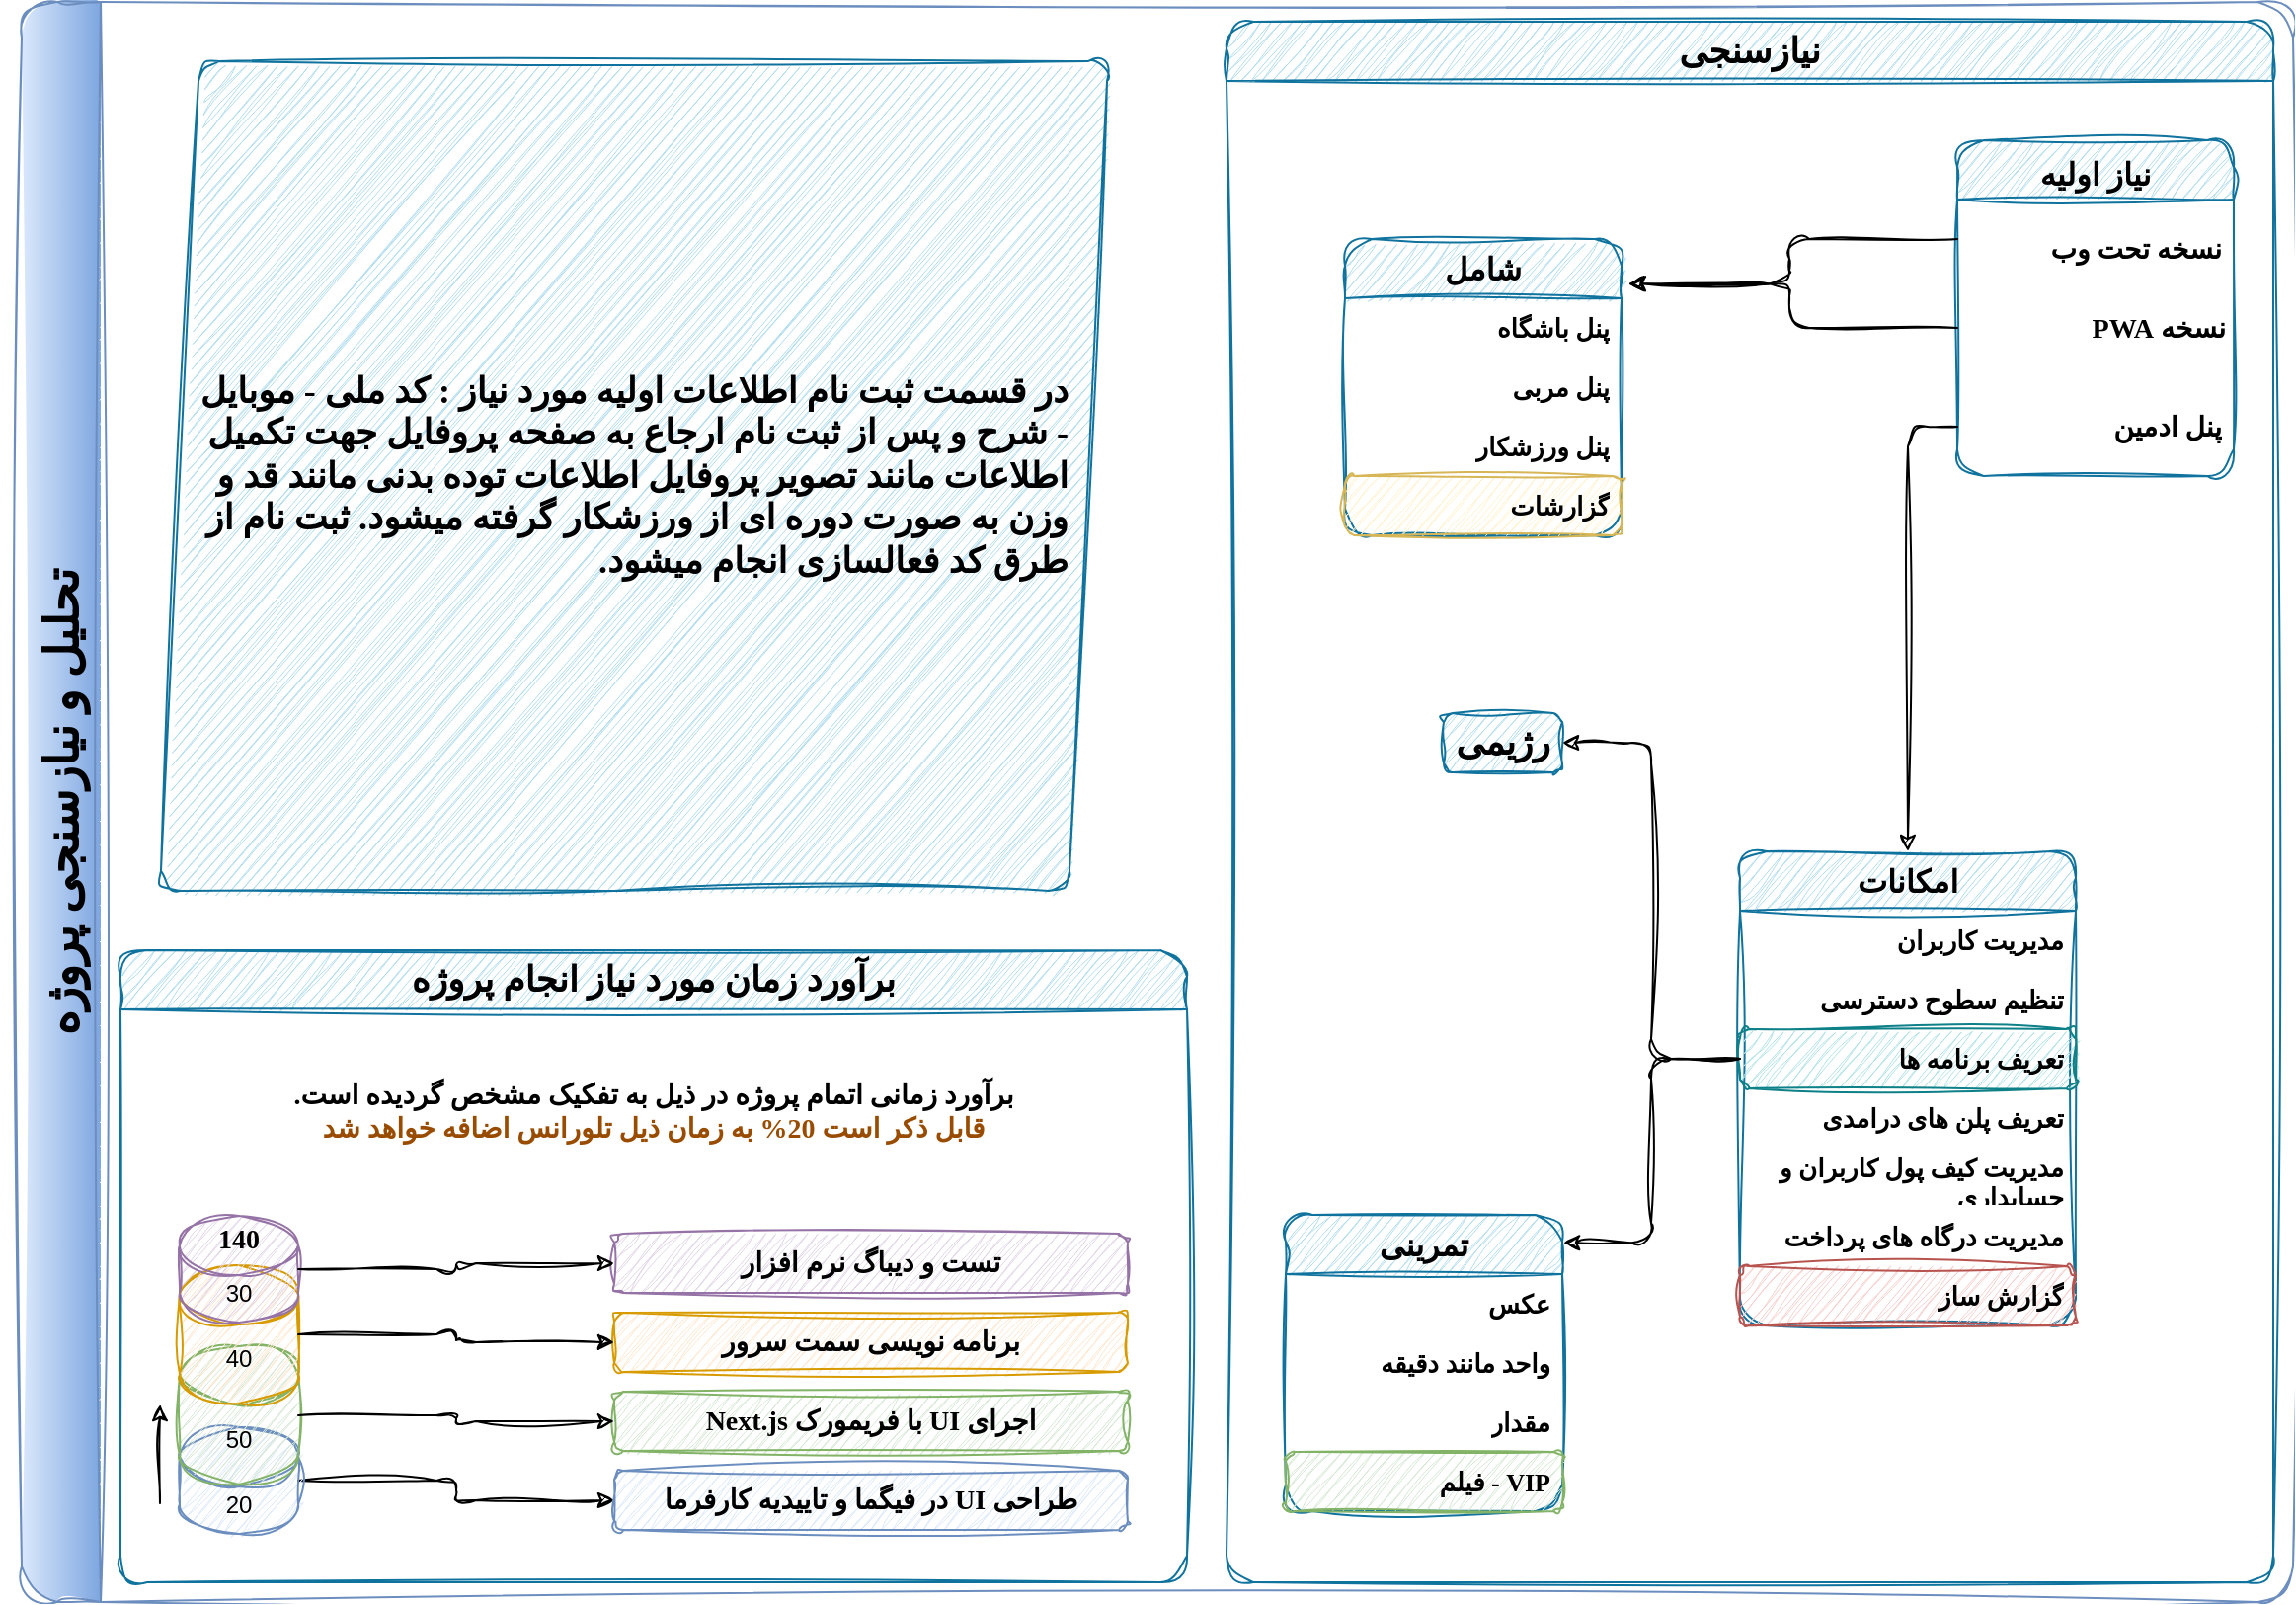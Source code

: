 <mxfile version="22.1.7" type="github">
  <diagram name="Page-1" id="x40oEDqZNqdB3pjof8ZT">
    <mxGraphModel dx="2678" dy="832" grid="1" gridSize="10" guides="1" tooltips="1" connect="1" arrows="1" fold="1" page="1" pageScale="1" pageWidth="1169" pageHeight="827" math="0" shadow="0">
      <root>
        <mxCell id="0" />
        <mxCell id="1" parent="0" />
        <mxCell id="KSszD4i1q3WSwCHh2YaN-1" value="&lt;h1&gt;&lt;font face=&quot;Tahoma&quot;&gt;تحلیل و نیازسنجی پروژه&lt;/font&gt;&lt;/h1&gt;" style="swimlane;horizontal=0;whiteSpace=wrap;html=1;fillColor=#dae8fc;strokeColor=#6c8ebf;gradientColor=#7ea6e0;gradientDirection=east;swimlaneFillColor=#fff;rounded=1;glass=0;shadow=0;startSize=40;sketch=1;curveFitting=1;jiggle=2;" parent="1" vertex="1">
          <mxGeometry x="10" y="10" width="1150" height="810" as="geometry" />
        </mxCell>
        <mxCell id="KSszD4i1q3WSwCHh2YaN-2" value="&lt;h1&gt;&lt;b&gt;&lt;font face=&quot;Tahoma&quot; style=&quot;font-size: 16px;&quot;&gt;نیاز اولیه&lt;/font&gt;&lt;/b&gt;&lt;/h1&gt;" style="swimlane;fontStyle=0;childLayout=stackLayout;horizontal=1;startSize=30;horizontalStack=0;resizeParent=1;resizeParentMax=0;resizeLast=0;collapsible=1;marginBottom=0;whiteSpace=wrap;html=1;rounded=1;shadow=0;swimlaneLine=1;fillColor=#b1ddf0;swimlaneFillColor=default;strokeColor=#10739e;sketch=1;curveFitting=1;jiggle=2;" parent="KSszD4i1q3WSwCHh2YaN-1" vertex="1">
          <mxGeometry x="980" y="70" width="140" height="170" as="geometry" />
        </mxCell>
        <mxCell id="KSszD4i1q3WSwCHh2YaN-3" value="&lt;h3&gt;&lt;font face=&quot;Tahoma&quot;&gt;نسخه تحت وب&lt;/font&gt;&lt;/h3&gt;" style="text;strokeColor=none;fillColor=none;align=right;verticalAlign=middle;spacingLeft=4;spacingRight=4;overflow=hidden;points=[[0,0.5],[1,0.5]];portConstraint=eastwest;rotatable=0;whiteSpace=wrap;html=1;rounded=1;sketch=1;curveFitting=1;jiggle=2;" parent="KSszD4i1q3WSwCHh2YaN-2" vertex="1">
          <mxGeometry y="30" width="140" height="40" as="geometry" />
        </mxCell>
        <mxCell id="KSszD4i1q3WSwCHh2YaN-4" value="&lt;h3&gt;&lt;font face=&quot;Tahoma&quot;&gt;نسخه PWA&lt;/font&gt;&lt;/h3&gt;" style="text;strokeColor=none;fillColor=none;align=left;verticalAlign=middle;spacingLeft=4;spacingRight=4;overflow=hidden;points=[[0,0.5],[1,0.5]];portConstraint=eastwest;rotatable=0;whiteSpace=wrap;html=1;textDirection=rtl;rounded=1;sketch=1;curveFitting=1;jiggle=2;" parent="KSszD4i1q3WSwCHh2YaN-2" vertex="1">
          <mxGeometry y="70" width="140" height="50" as="geometry" />
        </mxCell>
        <mxCell id="KSszD4i1q3WSwCHh2YaN-5" value="&lt;h3&gt;&lt;font face=&quot;Tahoma&quot;&gt;پنل ادمین&lt;/font&gt;&lt;/h3&gt;" style="text;strokeColor=none;fillColor=none;align=right;verticalAlign=middle;spacingLeft=4;spacingRight=4;overflow=hidden;points=[[0,0.5],[1,0.5]];portConstraint=eastwest;rotatable=0;whiteSpace=wrap;html=1;rounded=1;sketch=1;curveFitting=1;jiggle=2;" parent="KSszD4i1q3WSwCHh2YaN-2" vertex="1">
          <mxGeometry y="120" width="140" height="50" as="geometry" />
        </mxCell>
        <mxCell id="KSszD4i1q3WSwCHh2YaN-21" style="edgeStyle=orthogonalEdgeStyle;rounded=1;orthogonalLoop=1;jettySize=auto;html=1;entryX=1.024;entryY=0.151;entryDx=0;entryDy=0;fontFamily=Helvetica;fontSize=12;fontColor=default;startSize=30;entryPerimeter=0;sketch=1;curveFitting=1;jiggle=2;" parent="KSszD4i1q3WSwCHh2YaN-1" source="KSszD4i1q3WSwCHh2YaN-3" target="KSszD4i1q3WSwCHh2YaN-23" edge="1">
          <mxGeometry relative="1" as="geometry">
            <mxPoint x="860" y="150" as="targetPoint" />
          </mxGeometry>
        </mxCell>
        <mxCell id="KSszD4i1q3WSwCHh2YaN-22" style="edgeStyle=orthogonalEdgeStyle;rounded=1;orthogonalLoop=1;jettySize=auto;html=1;fontFamily=Helvetica;fontSize=12;fontColor=default;startSize=30;entryX=1.028;entryY=0.151;entryDx=0;entryDy=0;entryPerimeter=0;sketch=1;curveFitting=1;jiggle=2;" parent="KSszD4i1q3WSwCHh2YaN-1" source="KSszD4i1q3WSwCHh2YaN-4" target="KSszD4i1q3WSwCHh2YaN-23" edge="1">
          <mxGeometry relative="1" as="geometry">
            <mxPoint x="860" y="150" as="targetPoint" />
          </mxGeometry>
        </mxCell>
        <mxCell id="KSszD4i1q3WSwCHh2YaN-23" value="&lt;h2&gt;&lt;font style=&quot;font-size: 16px;&quot; face=&quot;Tahoma&quot;&gt;شامل&lt;/font&gt;&lt;/h2&gt;" style="swimlane;fontStyle=0;childLayout=stackLayout;horizontal=1;startSize=30;horizontalStack=0;resizeParent=1;resizeParentMax=0;resizeLast=0;collapsible=1;marginBottom=0;whiteSpace=wrap;html=1;rounded=1;shadow=0;strokeColor=#10739e;align=center;verticalAlign=middle;fontFamily=Helvetica;fontSize=12;fontColor=default;fillColor=#b1ddf0;sketch=1;curveFitting=1;jiggle=2;" parent="KSszD4i1q3WSwCHh2YaN-1" vertex="1">
          <mxGeometry x="670" y="120" width="140" height="150" as="geometry" />
        </mxCell>
        <mxCell id="KSszD4i1q3WSwCHh2YaN-24" value="پنل باشگاه" style="text;strokeColor=none;fillColor=none;align=right;verticalAlign=middle;spacingLeft=4;spacingRight=4;overflow=hidden;points=[[0,0.5],[1,0.5]];portConstraint=eastwest;rotatable=0;whiteSpace=wrap;html=1;fontSize=13;fontFamily=Tahoma;fontColor=default;fontStyle=1;rounded=1;sketch=1;curveFitting=1;jiggle=2;" parent="KSszD4i1q3WSwCHh2YaN-23" vertex="1">
          <mxGeometry y="30" width="140" height="30" as="geometry" />
        </mxCell>
        <mxCell id="KSszD4i1q3WSwCHh2YaN-25" value="پنل مربی" style="text;strokeColor=none;fillColor=none;align=right;verticalAlign=middle;spacingLeft=4;spacingRight=4;overflow=hidden;points=[[0,0.5],[1,0.5]];portConstraint=eastwest;rotatable=0;whiteSpace=wrap;html=1;fontSize=13;fontFamily=Tahoma;fontColor=default;fontStyle=1;rounded=1;sketch=1;curveFitting=1;jiggle=2;" parent="KSszD4i1q3WSwCHh2YaN-23" vertex="1">
          <mxGeometry y="60" width="140" height="30" as="geometry" />
        </mxCell>
        <mxCell id="KSszD4i1q3WSwCHh2YaN-26" value="پنل ورزشکار" style="text;strokeColor=none;fillColor=none;align=right;verticalAlign=middle;spacingLeft=4;spacingRight=4;overflow=hidden;points=[[0,0.5],[1,0.5]];portConstraint=eastwest;rotatable=0;whiteSpace=wrap;html=1;fontSize=13;fontFamily=Tahoma;fontColor=default;fontStyle=1;rounded=1;sketch=1;curveFitting=1;jiggle=2;" parent="KSszD4i1q3WSwCHh2YaN-23" vertex="1">
          <mxGeometry y="90" width="140" height="30" as="geometry" />
        </mxCell>
        <mxCell id="KSszD4i1q3WSwCHh2YaN-56" value="گزارشات" style="text;strokeColor=#d6b656;fillColor=#fff2cc;align=right;verticalAlign=middle;spacingLeft=4;spacingRight=4;overflow=hidden;points=[[0,0.5],[1,0.5]];portConstraint=eastwest;rotatable=0;whiteSpace=wrap;html=1;fontSize=13;fontFamily=Tahoma;fontStyle=1;rounded=1;sketch=1;curveFitting=1;jiggle=2;" parent="KSszD4i1q3WSwCHh2YaN-23" vertex="1">
          <mxGeometry y="120" width="140" height="30" as="geometry" />
        </mxCell>
        <mxCell id="KSszD4i1q3WSwCHh2YaN-31" value="&lt;h2&gt;&lt;font size=&quot;1&quot; face=&quot;Tahoma&quot;&gt;&lt;b style=&quot;font-size: 16px;&quot;&gt;امکانات&lt;/b&gt;&lt;/font&gt;&lt;/h2&gt;" style="swimlane;fontStyle=0;childLayout=stackLayout;horizontal=1;startSize=30;horizontalStack=0;resizeParent=1;resizeParentMax=0;resizeLast=0;collapsible=1;marginBottom=0;whiteSpace=wrap;html=1;rounded=1;shadow=0;strokeColor=#10739e;align=center;verticalAlign=middle;fontFamily=Helvetica;fontSize=12;fontColor=default;fillColor=#b1ddf0;sketch=1;curveFitting=1;jiggle=2;" parent="KSszD4i1q3WSwCHh2YaN-1" vertex="1">
          <mxGeometry x="870" y="430" width="170" height="240" as="geometry" />
        </mxCell>
        <mxCell id="KSszD4i1q3WSwCHh2YaN-32" value="مدیریت کاربران" style="text;strokeColor=none;fillColor=none;align=right;verticalAlign=middle;spacingLeft=4;spacingRight=4;overflow=hidden;points=[[0,0.5],[1,0.5]];portConstraint=eastwest;rotatable=0;whiteSpace=wrap;html=1;fontSize=13;fontFamily=Tahoma;fontColor=default;fontStyle=1;rounded=1;sketch=1;curveFitting=1;jiggle=2;" parent="KSszD4i1q3WSwCHh2YaN-31" vertex="1">
          <mxGeometry y="30" width="170" height="30" as="geometry" />
        </mxCell>
        <mxCell id="KSszD4i1q3WSwCHh2YaN-33" value="تنظیم سطوح دسترسی" style="text;strokeColor=none;fillColor=none;align=right;verticalAlign=middle;spacingLeft=4;spacingRight=4;overflow=hidden;points=[[0,0.5],[1,0.5]];portConstraint=eastwest;rotatable=0;whiteSpace=wrap;html=1;fontSize=13;fontFamily=Tahoma;fontColor=default;fontStyle=1;rounded=1;sketch=1;curveFitting=1;jiggle=2;" parent="KSszD4i1q3WSwCHh2YaN-31" vertex="1">
          <mxGeometry y="60" width="170" height="30" as="geometry" />
        </mxCell>
        <mxCell id="KSszD4i1q3WSwCHh2YaN-34" value="تعریف برنامه ها" style="text;strokeColor=#0e8088;fillColor=#b0e3e6;align=right;verticalAlign=middle;spacingLeft=4;spacingRight=4;overflow=hidden;points=[[0,0.5],[1,0.5]];portConstraint=eastwest;rotatable=0;whiteSpace=wrap;html=1;fontSize=13;fontFamily=Tahoma;fontStyle=1;rounded=1;sketch=1;curveFitting=1;jiggle=2;" parent="KSszD4i1q3WSwCHh2YaN-31" vertex="1">
          <mxGeometry y="90" width="170" height="30" as="geometry" />
        </mxCell>
        <mxCell id="KSszD4i1q3WSwCHh2YaN-43" value="تعریف پلن های درامدی" style="text;strokeColor=none;fillColor=none;align=right;verticalAlign=middle;spacingLeft=4;spacingRight=4;overflow=hidden;points=[[0,0.5],[1,0.5]];portConstraint=eastwest;rotatable=0;whiteSpace=wrap;html=1;fontSize=13;fontFamily=Tahoma;fontStyle=1;rounded=1;sketch=1;curveFitting=1;jiggle=2;" parent="KSszD4i1q3WSwCHh2YaN-31" vertex="1">
          <mxGeometry y="120" width="170" height="30" as="geometry" />
        </mxCell>
        <mxCell id="KSszD4i1q3WSwCHh2YaN-44" value="مدیریت کیف پول کاربران و حسابداری" style="text;strokeColor=none;fillColor=none;align=right;verticalAlign=middle;spacingLeft=4;spacingRight=4;overflow=hidden;points=[[0,0.5],[1,0.5]];portConstraint=eastwest;rotatable=0;whiteSpace=wrap;html=1;fontSize=13;fontFamily=Tahoma;fontStyle=1;rounded=1;sketch=1;curveFitting=1;jiggle=2;" parent="KSszD4i1q3WSwCHh2YaN-31" vertex="1">
          <mxGeometry y="150" width="170" height="30" as="geometry" />
        </mxCell>
        <mxCell id="KSszD4i1q3WSwCHh2YaN-45" value="مدیریت درگاه های پرداخت" style="text;strokeColor=none;fillColor=none;align=right;verticalAlign=middle;spacingLeft=4;spacingRight=4;overflow=hidden;points=[[0,0.5],[1,0.5]];portConstraint=eastwest;rotatable=0;whiteSpace=wrap;html=1;fontSize=13;fontFamily=Tahoma;fontStyle=1;rounded=1;sketch=1;curveFitting=1;jiggle=2;" parent="KSszD4i1q3WSwCHh2YaN-31" vertex="1">
          <mxGeometry y="180" width="170" height="30" as="geometry" />
        </mxCell>
        <mxCell id="KSszD4i1q3WSwCHh2YaN-57" value="گزارش ساز" style="text;strokeColor=#b85450;fillColor=#f8cecc;align=right;verticalAlign=middle;spacingLeft=4;spacingRight=4;overflow=hidden;points=[[0,0.5],[1,0.5]];portConstraint=eastwest;rotatable=0;whiteSpace=wrap;html=1;fontSize=13;fontFamily=Tahoma;fontStyle=1;rounded=1;sketch=1;curveFitting=1;jiggle=2;" parent="KSszD4i1q3WSwCHh2YaN-31" vertex="1">
          <mxGeometry y="210" width="170" height="30" as="geometry" />
        </mxCell>
        <mxCell id="KSszD4i1q3WSwCHh2YaN-36" style="edgeStyle=orthogonalEdgeStyle;shape=connector;rounded=1;orthogonalLoop=1;jettySize=auto;html=1;entryX=0.5;entryY=0;entryDx=0;entryDy=0;labelBackgroundColor=default;strokeColor=default;align=center;verticalAlign=middle;fontFamily=Helvetica;fontSize=12;fontColor=default;endArrow=classic;startSize=30;sketch=1;curveFitting=1;jiggle=2;" parent="KSszD4i1q3WSwCHh2YaN-1" source="KSszD4i1q3WSwCHh2YaN-5" target="KSszD4i1q3WSwCHh2YaN-31" edge="1">
          <mxGeometry relative="1" as="geometry" />
        </mxCell>
        <mxCell id="KSszD4i1q3WSwCHh2YaN-38" value="&lt;h2&gt;&lt;font face=&quot;Tahoma&quot;&gt;رژیمی&lt;/font&gt;&lt;/h2&gt;" style="text;html=1;strokeColor=#10739e;fillColor=#b1ddf0;align=center;verticalAlign=middle;whiteSpace=wrap;rounded=1;fontSize=12;fontFamily=Helvetica;labelBorderColor=none;labelBackgroundColor=none;sketch=1;curveFitting=1;jiggle=2;" parent="KSszD4i1q3WSwCHh2YaN-1" vertex="1">
          <mxGeometry x="720" y="360" width="60" height="30" as="geometry" />
        </mxCell>
        <mxCell id="KSszD4i1q3WSwCHh2YaN-40" style="edgeStyle=orthogonalEdgeStyle;shape=connector;rounded=1;orthogonalLoop=1;jettySize=auto;html=1;entryX=1;entryY=0.5;entryDx=0;entryDy=0;labelBackgroundColor=default;strokeColor=default;align=center;verticalAlign=middle;fontFamily=Helvetica;fontSize=12;fontColor=default;endArrow=classic;startSize=30;sketch=1;curveFitting=1;jiggle=2;" parent="KSszD4i1q3WSwCHh2YaN-1" source="KSszD4i1q3WSwCHh2YaN-34" target="KSszD4i1q3WSwCHh2YaN-38" edge="1">
          <mxGeometry relative="1" as="geometry" />
        </mxCell>
        <mxCell id="KSszD4i1q3WSwCHh2YaN-50" value="&lt;h2&gt;&lt;font style=&quot;font-size: 16px;&quot; face=&quot;Tahoma&quot;&gt;تمرینی&lt;/font&gt;&lt;/h2&gt;" style="swimlane;fontStyle=0;childLayout=stackLayout;horizontal=1;startSize=30;horizontalStack=0;resizeParent=1;resizeParentMax=0;resizeLast=0;collapsible=1;marginBottom=0;whiteSpace=wrap;html=1;rounded=1;shadow=0;strokeColor=#10739e;align=center;verticalAlign=middle;fontFamily=Helvetica;fontSize=12;fontColor=default;fillColor=#b1ddf0;sketch=1;curveFitting=1;jiggle=2;" parent="KSszD4i1q3WSwCHh2YaN-1" vertex="1">
          <mxGeometry x="640" y="614" width="140" height="150" as="geometry" />
        </mxCell>
        <mxCell id="KSszD4i1q3WSwCHh2YaN-51" value="عکس" style="text;strokeColor=none;fillColor=none;align=right;verticalAlign=middle;spacingLeft=4;spacingRight=4;overflow=hidden;points=[[0,0.5],[1,0.5]];portConstraint=eastwest;rotatable=0;whiteSpace=wrap;html=1;fontSize=13;fontFamily=Tahoma;fontColor=default;fontStyle=1;rounded=1;sketch=1;curveFitting=1;jiggle=2;" parent="KSszD4i1q3WSwCHh2YaN-50" vertex="1">
          <mxGeometry y="30" width="140" height="30" as="geometry" />
        </mxCell>
        <mxCell id="KSszD4i1q3WSwCHh2YaN-52" value="واحد مانند دقیقه" style="text;strokeColor=none;fillColor=none;align=right;verticalAlign=middle;spacingLeft=4;spacingRight=4;overflow=hidden;points=[[0,0.5],[1,0.5]];portConstraint=eastwest;rotatable=0;whiteSpace=wrap;html=1;fontSize=13;fontFamily=Tahoma;fontColor=default;fontStyle=1;rounded=1;sketch=1;curveFitting=1;jiggle=2;" parent="KSszD4i1q3WSwCHh2YaN-50" vertex="1">
          <mxGeometry y="60" width="140" height="30" as="geometry" />
        </mxCell>
        <mxCell id="KSszD4i1q3WSwCHh2YaN-53" value="مقدار" style="text;strokeColor=none;fillColor=none;align=right;verticalAlign=middle;spacingLeft=4;spacingRight=4;overflow=hidden;points=[[0,0.5],[1,0.5]];portConstraint=eastwest;rotatable=0;whiteSpace=wrap;html=1;fontSize=13;fontFamily=Tahoma;fontColor=default;fontStyle=1;rounded=1;sketch=1;curveFitting=1;jiggle=2;" parent="KSszD4i1q3WSwCHh2YaN-50" vertex="1">
          <mxGeometry y="90" width="140" height="30" as="geometry" />
        </mxCell>
        <mxCell id="KSszD4i1q3WSwCHh2YaN-55" value="فیلم - VIP" style="text;strokeColor=#82b366;fillColor=#d5e8d4;align=right;verticalAlign=middle;spacingLeft=4;spacingRight=4;overflow=hidden;points=[[0,0.5],[1,0.5]];portConstraint=eastwest;rotatable=0;whiteSpace=wrap;html=1;fontSize=13;fontFamily=Tahoma;fontStyle=1;rounded=1;sketch=1;curveFitting=1;jiggle=2;" parent="KSszD4i1q3WSwCHh2YaN-50" vertex="1">
          <mxGeometry y="120" width="140" height="30" as="geometry" />
        </mxCell>
        <mxCell id="KSszD4i1q3WSwCHh2YaN-59" value="&lt;h2&gt;&lt;font face=&quot;Tahoma&quot;&gt;نیازسنجی&lt;/font&gt;&lt;/h2&gt;" style="swimlane;whiteSpace=wrap;html=1;rounded=1;shadow=0;strokeColor=#10739e;align=center;verticalAlign=middle;fontFamily=Helvetica;fontSize=12;fontColor=default;startSize=30;fillColor=#b1ddf0;sketch=1;curveFitting=1;jiggle=2;" parent="KSszD4i1q3WSwCHh2YaN-1" vertex="1">
          <mxGeometry x="610" y="10" width="530" height="790" as="geometry" />
        </mxCell>
        <mxCell id="KSszD4i1q3WSwCHh2YaN-60" style="edgeStyle=orthogonalEdgeStyle;shape=connector;rounded=1;orthogonalLoop=1;jettySize=auto;html=1;entryX=1.004;entryY=0.094;entryDx=0;entryDy=0;entryPerimeter=0;labelBackgroundColor=default;strokeColor=default;align=center;verticalAlign=middle;fontFamily=Helvetica;fontSize=12;fontColor=default;endArrow=classic;startSize=30;sketch=1;curveFitting=1;jiggle=2;" parent="KSszD4i1q3WSwCHh2YaN-1" source="KSszD4i1q3WSwCHh2YaN-34" target="KSszD4i1q3WSwCHh2YaN-50" edge="1">
          <mxGeometry relative="1" as="geometry" />
        </mxCell>
        <mxCell id="KSszD4i1q3WSwCHh2YaN-61" value="&lt;h2&gt;&lt;font face=&quot;Tahoma&quot;&gt;برآورد زمان مورد نیاز انجام پروژه&lt;/font&gt;&lt;/h2&gt;" style="swimlane;whiteSpace=wrap;html=1;rounded=1;shadow=0;strokeColor=#10739e;align=center;verticalAlign=middle;fontFamily=Helvetica;fontSize=12;fontColor=default;startSize=30;fillColor=#b1ddf0;sketch=1;curveFitting=1;jiggle=2;" parent="KSszD4i1q3WSwCHh2YaN-1" vertex="1">
          <mxGeometry x="50" y="480" width="540" height="320" as="geometry" />
        </mxCell>
        <mxCell id="KSszD4i1q3WSwCHh2YaN-58" value="&lt;h2&gt;&lt;font face=&quot;Tahoma&quot;&gt;در قسمت ثبت نام اطلاعات اولیه مورد نیاز : کد ملی - موبایل - شرح و پس از ثبت نام ارجاع به صفحه پروفایل جهت تکمیل اطلاعات مانند تصویر پروفایل اطلاعات توده بدنی مانند قد و وزن به صورت دوره ای از ورزشکار گرفته میشود. ثبت نام از طرق کد فعالسازی انجام میشود.&lt;/font&gt;&lt;/h2&gt;" style="shape=parallelogram;perimeter=parallelogramPerimeter;whiteSpace=wrap;html=1;fixedSize=1;rounded=1;shadow=0;strokeColor=#10739e;align=right;verticalAlign=middle;fontFamily=Helvetica;fontSize=12;fontColor=default;startSize=30;fillColor=#b1ddf0;spacingTop=0;spacingLeft=10;spacingBottom=0;spacingRight=10;spacing=10;textDirection=rtl;sketch=1;curveFitting=1;jiggle=2;" parent="KSszD4i1q3WSwCHh2YaN-1" vertex="1">
          <mxGeometry x="70" y="30" width="480" height="420" as="geometry" />
        </mxCell>
        <mxCell id="KSszD4i1q3WSwCHh2YaN-82" style="edgeStyle=orthogonalEdgeStyle;shape=connector;rounded=1;orthogonalLoop=1;jettySize=auto;html=1;labelBackgroundColor=default;strokeColor=default;align=center;verticalAlign=middle;fontFamily=Helvetica;fontSize=12;fontColor=default;endArrow=classic;startSize=30;sketch=1;curveFitting=1;jiggle=2;" parent="1" source="KSszD4i1q3WSwCHh2YaN-83" target="KSszD4i1q3WSwCHh2YaN-87" edge="1">
          <mxGeometry relative="1" as="geometry">
            <mxPoint x="230" y="758.5" as="targetPoint" />
          </mxGeometry>
        </mxCell>
        <mxCell id="KSszD4i1q3WSwCHh2YaN-83" value="20" style="shape=cylinder3;whiteSpace=wrap;html=1;boundedLbl=1;backgroundOutline=1;size=15;rounded=1;shadow=0;strokeColor=#6c8ebf;align=center;verticalAlign=middle;fontFamily=Helvetica;fontSize=12;startSize=30;fillColor=#dae8fc;sketch=1;curveFitting=1;jiggle=2;" parent="1" vertex="1">
          <mxGeometry x="90" y="731.5" width="60" height="54" as="geometry" />
        </mxCell>
        <mxCell id="KSszD4i1q3WSwCHh2YaN-84" value="50" style="shape=cylinder3;whiteSpace=wrap;html=1;boundedLbl=1;backgroundOutline=1;size=15;rounded=1;shadow=0;strokeColor=#82b366;align=center;verticalAlign=middle;fontFamily=Helvetica;fontSize=12;startSize=30;fillColor=#d5e8d4;sketch=1;curveFitting=1;jiggle=2;" parent="1" vertex="1">
          <mxGeometry x="90" y="690.5" width="60" height="70" as="geometry" />
        </mxCell>
        <mxCell id="KSszD4i1q3WSwCHh2YaN-85" value="40" style="shape=cylinder3;whiteSpace=wrap;html=1;boundedLbl=1;backgroundOutline=1;size=15;rounded=1;shadow=0;strokeColor=#d79b00;align=center;verticalAlign=middle;fontFamily=Helvetica;fontSize=12;startSize=30;fillColor=#ffe6cc;sketch=1;curveFitting=1;jiggle=2;" parent="1" vertex="1">
          <mxGeometry x="90" y="649.5" width="60" height="70" as="geometry" />
        </mxCell>
        <mxCell id="KSszD4i1q3WSwCHh2YaN-86" value="30" style="shape=cylinder3;whiteSpace=wrap;html=1;boundedLbl=1;backgroundOutline=1;size=15;rounded=1;shadow=0;strokeColor=#9673a6;align=center;verticalAlign=middle;fontFamily=Helvetica;fontSize=12;startSize=30;fillColor=#e1d5e7;sketch=1;curveFitting=1;jiggle=2;" parent="1" vertex="1">
          <mxGeometry x="90" y="624.5" width="60" height="54" as="geometry" />
        </mxCell>
        <mxCell id="KSszD4i1q3WSwCHh2YaN-87" value="طراحی UI در فیگما و تاییدیه کارفرما" style="text;html=1;strokeColor=#6c8ebf;fillColor=#dae8fc;align=center;verticalAlign=middle;whiteSpace=wrap;rounded=1;fontSize=14;fontFamily=Tahoma;fontStyle=1;textDirection=rtl;sketch=1;curveFitting=1;jiggle=2;" parent="1" vertex="1">
          <mxGeometry x="310" y="753.5" width="260" height="30" as="geometry" />
        </mxCell>
        <mxCell id="KSszD4i1q3WSwCHh2YaN-88" value="" style="endArrow=classic;html=1;rounded=1;labelBackgroundColor=default;strokeColor=default;align=center;verticalAlign=middle;fontFamily=Helvetica;fontSize=12;fontColor=default;startSize=30;shape=connector;sketch=1;curveFitting=1;jiggle=2;" parent="1" edge="1">
          <mxGeometry width="50" height="50" relative="1" as="geometry">
            <mxPoint x="80" y="770" as="sourcePoint" />
            <mxPoint x="80" y="720" as="targetPoint" />
          </mxGeometry>
        </mxCell>
        <mxCell id="KSszD4i1q3WSwCHh2YaN-89" value="اجرای UI با فریمورک Next.js" style="text;html=1;strokeColor=#82b366;fillColor=#d5e8d4;align=center;verticalAlign=middle;whiteSpace=wrap;rounded=1;fontSize=14;fontFamily=Tahoma;fontStyle=1;textDirection=rtl;sketch=1;curveFitting=1;jiggle=2;" parent="1" vertex="1">
          <mxGeometry x="310" y="713.5" width="260" height="30" as="geometry" />
        </mxCell>
        <mxCell id="KSszD4i1q3WSwCHh2YaN-90" value="برنامه نویسی سمت سرور" style="text;html=1;strokeColor=#d79b00;fillColor=#ffe6cc;align=center;verticalAlign=middle;whiteSpace=wrap;rounded=1;fontSize=14;fontFamily=Tahoma;fontStyle=1;textDirection=rtl;sketch=1;curveFitting=1;jiggle=2;" parent="1" vertex="1">
          <mxGeometry x="310" y="673.5" width="260" height="30" as="geometry" />
        </mxCell>
        <mxCell id="KSszD4i1q3WSwCHh2YaN-91" value="تست و دیباگ نرم افزار" style="text;html=1;strokeColor=#9673a6;fillColor=#e1d5e7;align=center;verticalAlign=middle;whiteSpace=wrap;rounded=1;fontSize=14;fontFamily=Tahoma;fontStyle=1;textDirection=rtl;sketch=1;curveFitting=1;jiggle=2;" parent="1" vertex="1">
          <mxGeometry x="310" y="633.5" width="260" height="30" as="geometry" />
        </mxCell>
        <mxCell id="KSszD4i1q3WSwCHh2YaN-92" style="edgeStyle=orthogonalEdgeStyle;shape=connector;rounded=1;orthogonalLoop=1;jettySize=auto;html=1;entryX=0;entryY=0.5;entryDx=0;entryDy=0;labelBackgroundColor=default;strokeColor=default;align=center;verticalAlign=middle;fontFamily=Helvetica;fontSize=12;fontColor=default;endArrow=classic;startSize=30;sketch=1;curveFitting=1;jiggle=2;" parent="1" source="KSszD4i1q3WSwCHh2YaN-84" target="KSszD4i1q3WSwCHh2YaN-89" edge="1">
          <mxGeometry relative="1" as="geometry" />
        </mxCell>
        <mxCell id="KSszD4i1q3WSwCHh2YaN-93" style="edgeStyle=orthogonalEdgeStyle;shape=connector;rounded=1;orthogonalLoop=1;jettySize=auto;html=1;entryX=0;entryY=0.5;entryDx=0;entryDy=0;labelBackgroundColor=default;strokeColor=default;align=center;verticalAlign=middle;fontFamily=Helvetica;fontSize=12;fontColor=default;endArrow=classic;startSize=30;sketch=1;curveFitting=1;jiggle=2;" parent="1" source="KSszD4i1q3WSwCHh2YaN-85" target="KSszD4i1q3WSwCHh2YaN-90" edge="1">
          <mxGeometry relative="1" as="geometry" />
        </mxCell>
        <mxCell id="KSszD4i1q3WSwCHh2YaN-94" style="edgeStyle=orthogonalEdgeStyle;shape=connector;rounded=1;orthogonalLoop=1;jettySize=auto;html=1;entryX=0;entryY=0.5;entryDx=0;entryDy=0;labelBackgroundColor=default;strokeColor=default;align=center;verticalAlign=middle;fontFamily=Helvetica;fontSize=12;fontColor=default;endArrow=classic;startSize=30;sketch=1;curveFitting=1;jiggle=2;" parent="1" source="KSszD4i1q3WSwCHh2YaN-86" target="KSszD4i1q3WSwCHh2YaN-91" edge="1">
          <mxGeometry relative="1" as="geometry" />
        </mxCell>
        <mxCell id="KSszD4i1q3WSwCHh2YaN-95" value="140" style="text;html=1;strokeColor=none;fillColor=none;align=center;verticalAlign=middle;whiteSpace=wrap;rounded=1;fontSize=14;fontFamily=Tahoma;fontStyle=1;textDirection=rtl;sketch=1;curveFitting=1;jiggle=2;" parent="1" vertex="1">
          <mxGeometry x="95" y="621.5" width="50" height="30" as="geometry" />
        </mxCell>
        <mxCell id="KSszD4i1q3WSwCHh2YaN-96" value="برآورد زمانی اتمام پروژه در ذیل به تفکیک مشخص گردیده است.&lt;br&gt;&lt;font color=&quot;#994c00&quot;&gt;قابل ذکر است 20% به زمان ذیل تلورانس اضافه خواهد شد&lt;/font&gt;" style="text;html=1;strokeColor=none;fillColor=none;align=center;verticalAlign=middle;whiteSpace=wrap;rounded=1;fontSize=14;fontFamily=Tahoma;fontStyle=1;textDirection=rtl;sketch=1;curveFitting=1;jiggle=2;" parent="1" vertex="1">
          <mxGeometry x="80" y="533.5" width="500" height="76.5" as="geometry" />
        </mxCell>
      </root>
    </mxGraphModel>
  </diagram>
</mxfile>

